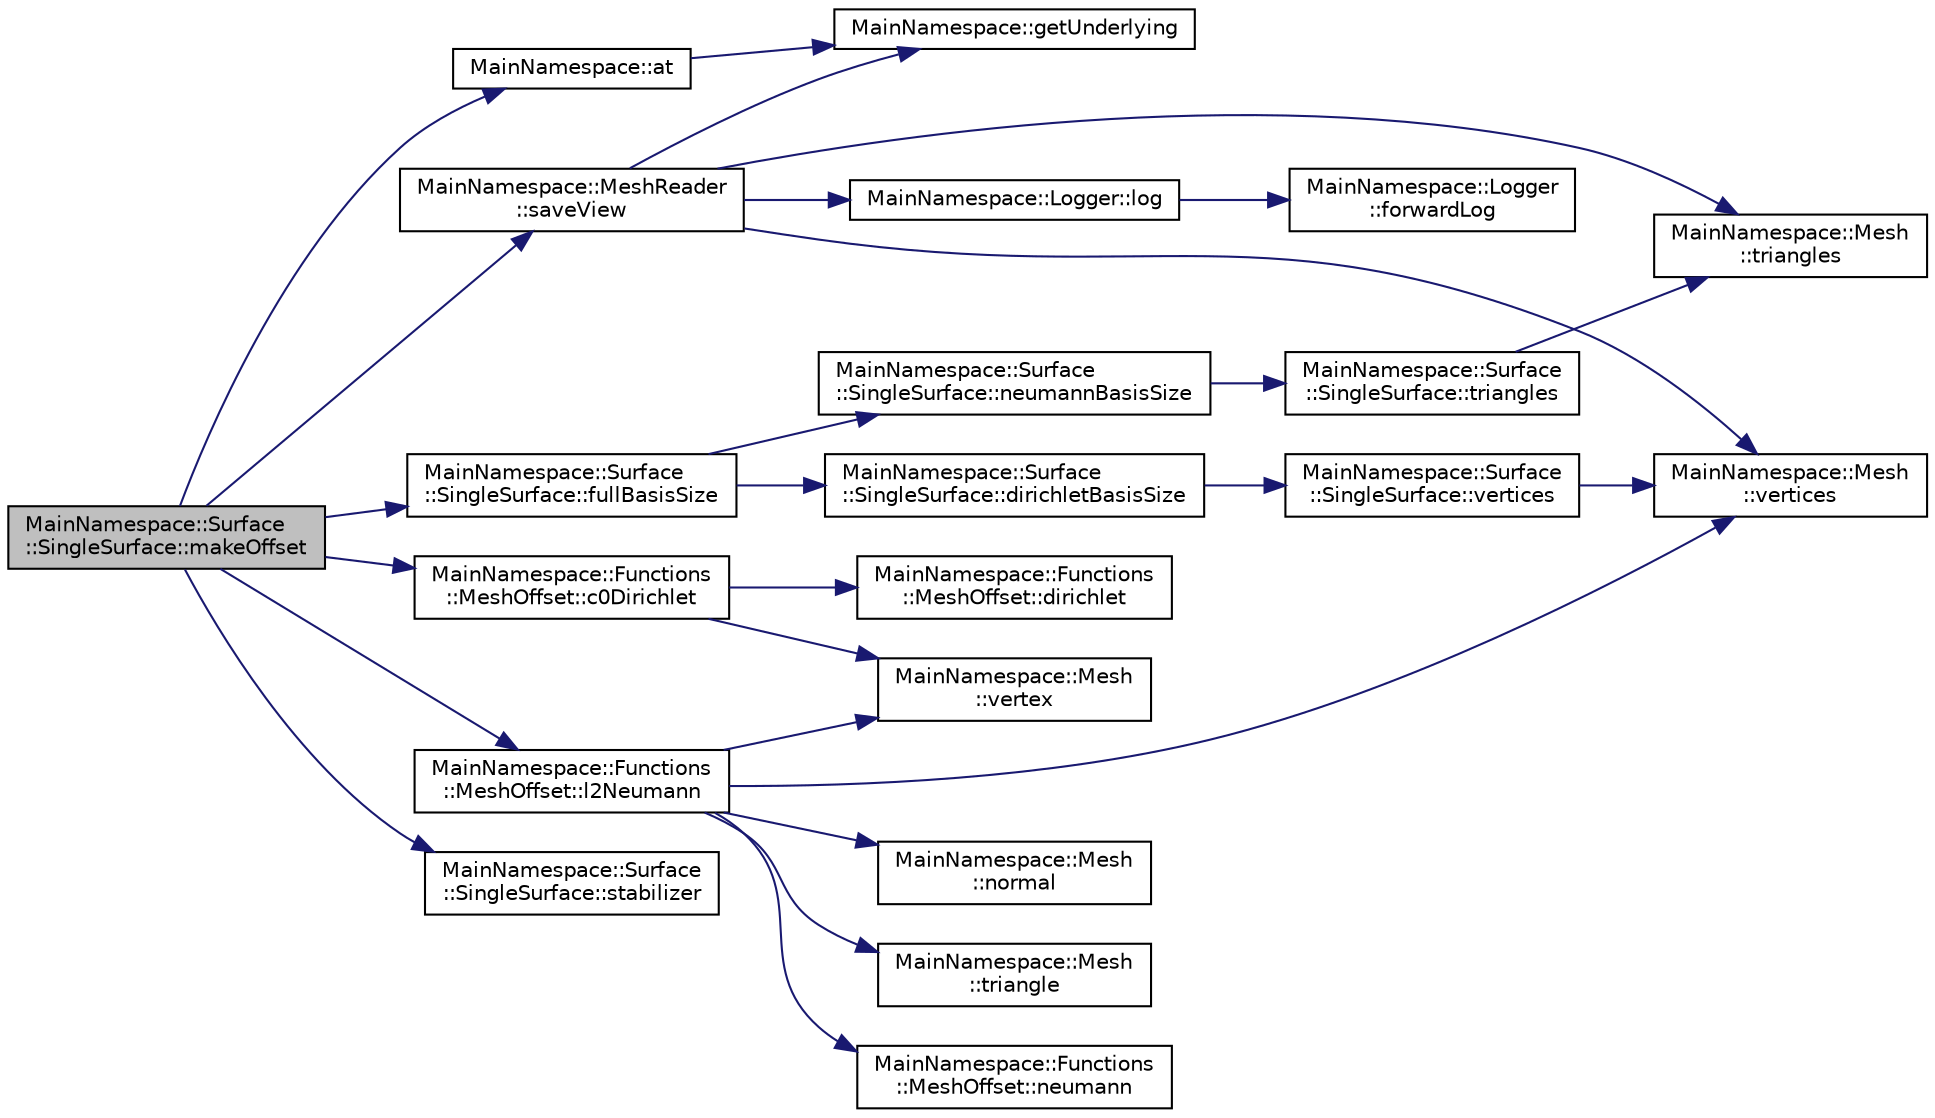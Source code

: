 digraph "MainNamespace::Surface::SingleSurface::makeOffset"
{
 // INTERACTIVE_SVG=YES
 // LATEX_PDF_SIZE
  edge [fontname="Helvetica",fontsize="10",labelfontname="Helvetica",labelfontsize="10"];
  node [fontname="Helvetica",fontsize="10",shape=record];
  rankdir="LR";
  Node1 [label="MainNamespace::Surface\l::SingleSurface::makeOffset",height=0.2,width=0.4,color="black", fillcolor="grey75", style="filled", fontcolor="black",tooltip="Project the offset on the current mesh."];
  Node1 -> Node2 [color="midnightblue",fontsize="10",style="solid",fontname="Helvetica"];
  Node2 [label="MainNamespace::at",height=0.2,width=0.4,color="black", fillcolor="white", style="filled",URL="$namespace_main_namespace.html#a057c5767cb2d6c22def63e2cdc335080",tooltip=" "];
  Node2 -> Node3 [color="midnightblue",fontsize="10",style="solid",fontname="Helvetica"];
  Node3 [label="MainNamespace::getUnderlying",height=0.2,width=0.4,color="black", fillcolor="white", style="filled",URL="$namespace_main_namespace.html#af2bdf8b63f748b11f1bb616b59890873",tooltip=" "];
  Node1 -> Node4 [color="midnightblue",fontsize="10",style="solid",fontname="Helvetica"];
  Node4 [label="MainNamespace::Functions\l::MeshOffset::c0Dirichlet",height=0.2,width=0.4,color="black", fillcolor="white", style="filled",URL="$class_main_namespace_1_1_functions_1_1_mesh_offset.html#a168086ca4f603029af2faf0e30282149",tooltip="Interpolate the Dirichlet trace with continuous, picewise linear functions. The trace is scaled by s^..."];
  Node4 -> Node5 [color="midnightblue",fontsize="10",style="solid",fontname="Helvetica"];
  Node5 [label="MainNamespace::Functions\l::MeshOffset::dirichlet",height=0.2,width=0.4,color="black", fillcolor="white", style="filled",URL="$class_main_namespace_1_1_functions_1_1_mesh_offset.html#a16cc2b00078c4a2182c4030699f0a2a8",tooltip="Compute an offset for the Dirictlet trace of the current solution."];
  Node4 -> Node6 [color="midnightblue",fontsize="10",style="solid",fontname="Helvetica"];
  Node6 [label="MainNamespace::Mesh\l::vertex",height=0.2,width=0.4,color="black", fillcolor="white", style="filled",URL="$struct_main_namespace_1_1_mesh.html#af0d92acd1c106ecbf5924ce4052667fb",tooltip="Get a vertex."];
  Node1 -> Node7 [color="midnightblue",fontsize="10",style="solid",fontname="Helvetica"];
  Node7 [label="MainNamespace::Surface\l::SingleSurface::fullBasisSize",height=0.2,width=0.4,color="black", fillcolor="white", style="filled",URL="$class_main_namespace_1_1_surface_1_1_single_surface.html#af82898396f01292566ccfa0389b11d72",tooltip="Getter."];
  Node7 -> Node8 [color="midnightblue",fontsize="10",style="solid",fontname="Helvetica"];
  Node8 [label="MainNamespace::Surface\l::SingleSurface::dirichletBasisSize",height=0.2,width=0.4,color="black", fillcolor="white", style="filled",URL="$class_main_namespace_1_1_surface_1_1_single_surface.html#a895b50a0b257398b19897c97f235b777",tooltip="Getter."];
  Node8 -> Node9 [color="midnightblue",fontsize="10",style="solid",fontname="Helvetica"];
  Node9 [label="MainNamespace::Surface\l::SingleSurface::vertices",height=0.2,width=0.4,color="black", fillcolor="white", style="filled",URL="$class_main_namespace_1_1_surface_1_1_single_surface.html#a14d982b157c95bc7e304f60915960786",tooltip="Getter."];
  Node9 -> Node10 [color="midnightblue",fontsize="10",style="solid",fontname="Helvetica"];
  Node10 [label="MainNamespace::Mesh\l::vertices",height=0.2,width=0.4,color="black", fillcolor="white", style="filled",URL="$struct_main_namespace_1_1_mesh.html#ab0133714e18c8aaee3deb84910cef54c",tooltip="Getter."];
  Node7 -> Node11 [color="midnightblue",fontsize="10",style="solid",fontname="Helvetica"];
  Node11 [label="MainNamespace::Surface\l::SingleSurface::neumannBasisSize",height=0.2,width=0.4,color="black", fillcolor="white", style="filled",URL="$class_main_namespace_1_1_surface_1_1_single_surface.html#ac615b87bec340cd97530bfc17e317e5c",tooltip="Getter."];
  Node11 -> Node12 [color="midnightblue",fontsize="10",style="solid",fontname="Helvetica"];
  Node12 [label="MainNamespace::Surface\l::SingleSurface::triangles",height=0.2,width=0.4,color="black", fillcolor="white", style="filled",URL="$class_main_namespace_1_1_surface_1_1_single_surface.html#a300e558fb3fa32029de0452e252eb5cc",tooltip="Getter."];
  Node12 -> Node13 [color="midnightblue",fontsize="10",style="solid",fontname="Helvetica"];
  Node13 [label="MainNamespace::Mesh\l::triangles",height=0.2,width=0.4,color="black", fillcolor="white", style="filled",URL="$struct_main_namespace_1_1_mesh.html#a9e3b353180a3b67dc149e8703c164bc3",tooltip="Getter."];
  Node1 -> Node14 [color="midnightblue",fontsize="10",style="solid",fontname="Helvetica"];
  Node14 [label="MainNamespace::Functions\l::MeshOffset::l2Neumann",height=0.2,width=0.4,color="black", fillcolor="white", style="filled",URL="$class_main_namespace_1_1_functions_1_1_mesh_offset.html#a4a768deff1384d61cba181363f4069a9",tooltip="Compute the L² projection of the Nemuann trace into piecewise constant functions. The trace is scaled..."];
  Node14 -> Node15 [color="midnightblue",fontsize="10",style="solid",fontname="Helvetica"];
  Node15 [label="MainNamespace::Functions\l::MeshOffset::neumann",height=0.2,width=0.4,color="black", fillcolor="white", style="filled",URL="$class_main_namespace_1_1_functions_1_1_mesh_offset.html#a8397c8b0cc4e358dd5ccf2a94d1d52c3",tooltip="Compute an offset for the Neumann trace of the current solution."];
  Node14 -> Node16 [color="midnightblue",fontsize="10",style="solid",fontname="Helvetica"];
  Node16 [label="MainNamespace::Mesh\l::normal",height=0.2,width=0.4,color="black", fillcolor="white", style="filled",URL="$struct_main_namespace_1_1_mesh.html#acd5f992511be0c6e6776be2ec59c7ca6",tooltip="Get the normal to a triangle."];
  Node14 -> Node17 [color="midnightblue",fontsize="10",style="solid",fontname="Helvetica"];
  Node17 [label="MainNamespace::Mesh\l::triangle",height=0.2,width=0.4,color="black", fillcolor="white", style="filled",URL="$struct_main_namespace_1_1_mesh.html#aecef8c2502305df7229d7bcf2f5df2ad",tooltip="Get a triangle."];
  Node14 -> Node6 [color="midnightblue",fontsize="10",style="solid",fontname="Helvetica"];
  Node14 -> Node10 [color="midnightblue",fontsize="10",style="solid",fontname="Helvetica"];
  Node1 -> Node18 [color="midnightblue",fontsize="10",style="solid",fontname="Helvetica"];
  Node18 [label="MainNamespace::MeshReader\l::saveView",height=0.2,width=0.4,color="black", fillcolor="white", style="filled",URL="$class_main_namespace_1_1_mesh_reader.html#a6b3bbaa0caf0b1e01681dc79a1ac72ea",tooltip="Save the Cauchy data associated to the mesh, with the given name."];
  Node18 -> Node3 [color="midnightblue",fontsize="10",style="solid",fontname="Helvetica"];
  Node18 -> Node19 [color="midnightblue",fontsize="10",style="solid",fontname="Helvetica"];
  Node19 [label="MainNamespace::Logger::log",height=0.2,width=0.4,color="black", fillcolor="white", style="filled",URL="$namespace_main_namespace_1_1_logger.html#afbb4cc2d8b498e71fcb228f0da8309a1",tooltip=" "];
  Node19 -> Node20 [color="midnightblue",fontsize="10",style="solid",fontname="Helvetica"];
  Node20 [label="MainNamespace::Logger\l::forwardLog",height=0.2,width=0.4,color="black", fillcolor="white", style="filled",URL="$namespace_main_namespace_1_1_logger.html#af052b0198f333fca77f0837a511ec7f7",tooltip=" "];
  Node18 -> Node13 [color="midnightblue",fontsize="10",style="solid",fontname="Helvetica"];
  Node18 -> Node10 [color="midnightblue",fontsize="10",style="solid",fontname="Helvetica"];
  Node1 -> Node21 [color="midnightblue",fontsize="10",style="solid",fontname="Helvetica"];
  Node21 [label="MainNamespace::Surface\l::SingleSurface::stabilizer",height=0.2,width=0.4,color="black", fillcolor="white", style="filled",URL="$class_main_namespace_1_1_surface_1_1_single_surface.html#a7d8e039812cd3719b07f14d641af0c2d",tooltip="Getter."];
}
